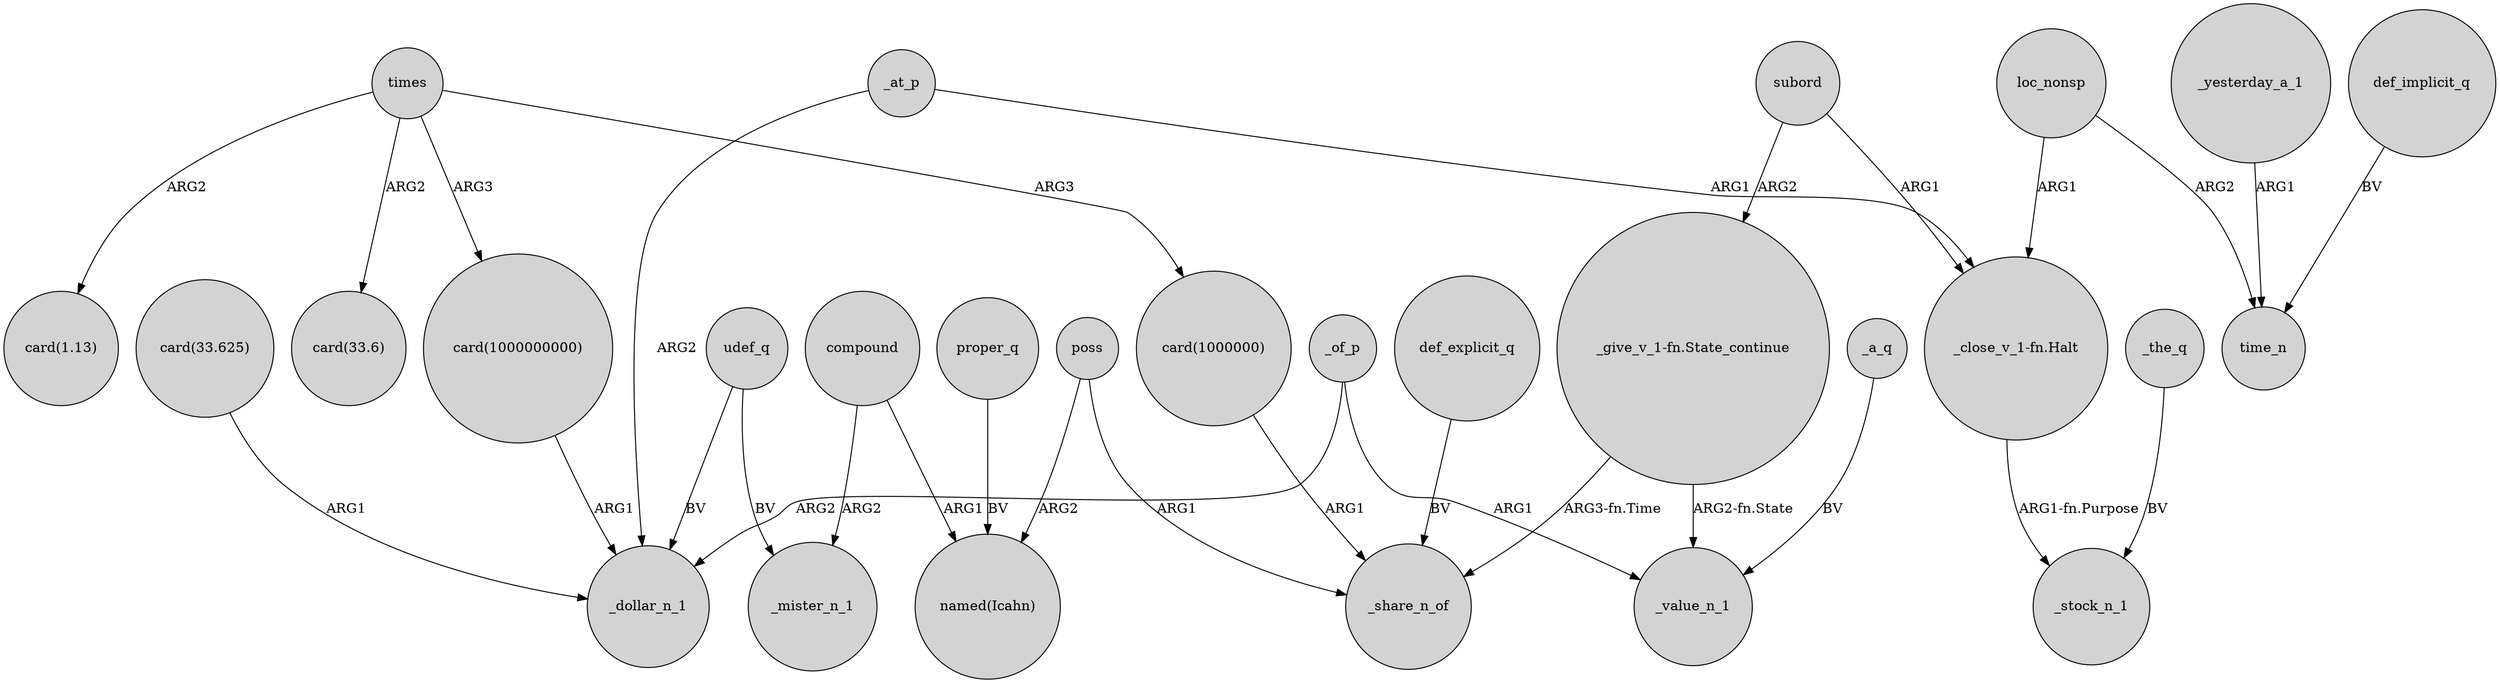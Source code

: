 digraph {
	node [shape=circle style=filled]
	"card(1000000000)" -> _dollar_n_1 [label=ARG1]
	compound -> "named(Icahn)" [label=ARG1]
	compound -> _mister_n_1 [label=ARG2]
	subord -> "_close_v_1-fn.Halt" [label=ARG1]
	def_explicit_q -> _share_n_of [label=BV]
	times -> "card(1000000)" [label=ARG3]
	_yesterday_a_1 -> time_n [label=ARG1]
	loc_nonsp -> "_close_v_1-fn.Halt" [label=ARG1]
	udef_q -> _mister_n_1 [label=BV]
	times -> "card(1000000000)" [label=ARG3]
	_the_q -> _stock_n_1 [label=BV]
	"_give_v_1-fn.State_continue" -> _share_n_of [label="ARG3-fn.Time"]
	_at_p -> _dollar_n_1 [label=ARG2]
	poss -> _share_n_of [label=ARG1]
	subord -> "_give_v_1-fn.State_continue" [label=ARG2]
	_at_p -> "_close_v_1-fn.Halt" [label=ARG1]
	_a_q -> _value_n_1 [label=BV]
	udef_q -> _dollar_n_1 [label=BV]
	_of_p -> _value_n_1 [label=ARG1]
	times -> "card(1.13)" [label=ARG2]
	"card(1000000)" -> _share_n_of [label=ARG1]
	"card(33.625)" -> _dollar_n_1 [label=ARG1]
	poss -> "named(Icahn)" [label=ARG2]
	loc_nonsp -> time_n [label=ARG2]
	_of_p -> _dollar_n_1 [label=ARG2]
	"_give_v_1-fn.State_continue" -> _value_n_1 [label="ARG2-fn.State"]
	"_close_v_1-fn.Halt" -> _stock_n_1 [label="ARG1-fn.Purpose"]
	proper_q -> "named(Icahn)" [label=BV]
	times -> "card(33.6)" [label=ARG2]
	def_implicit_q -> time_n [label=BV]
}
